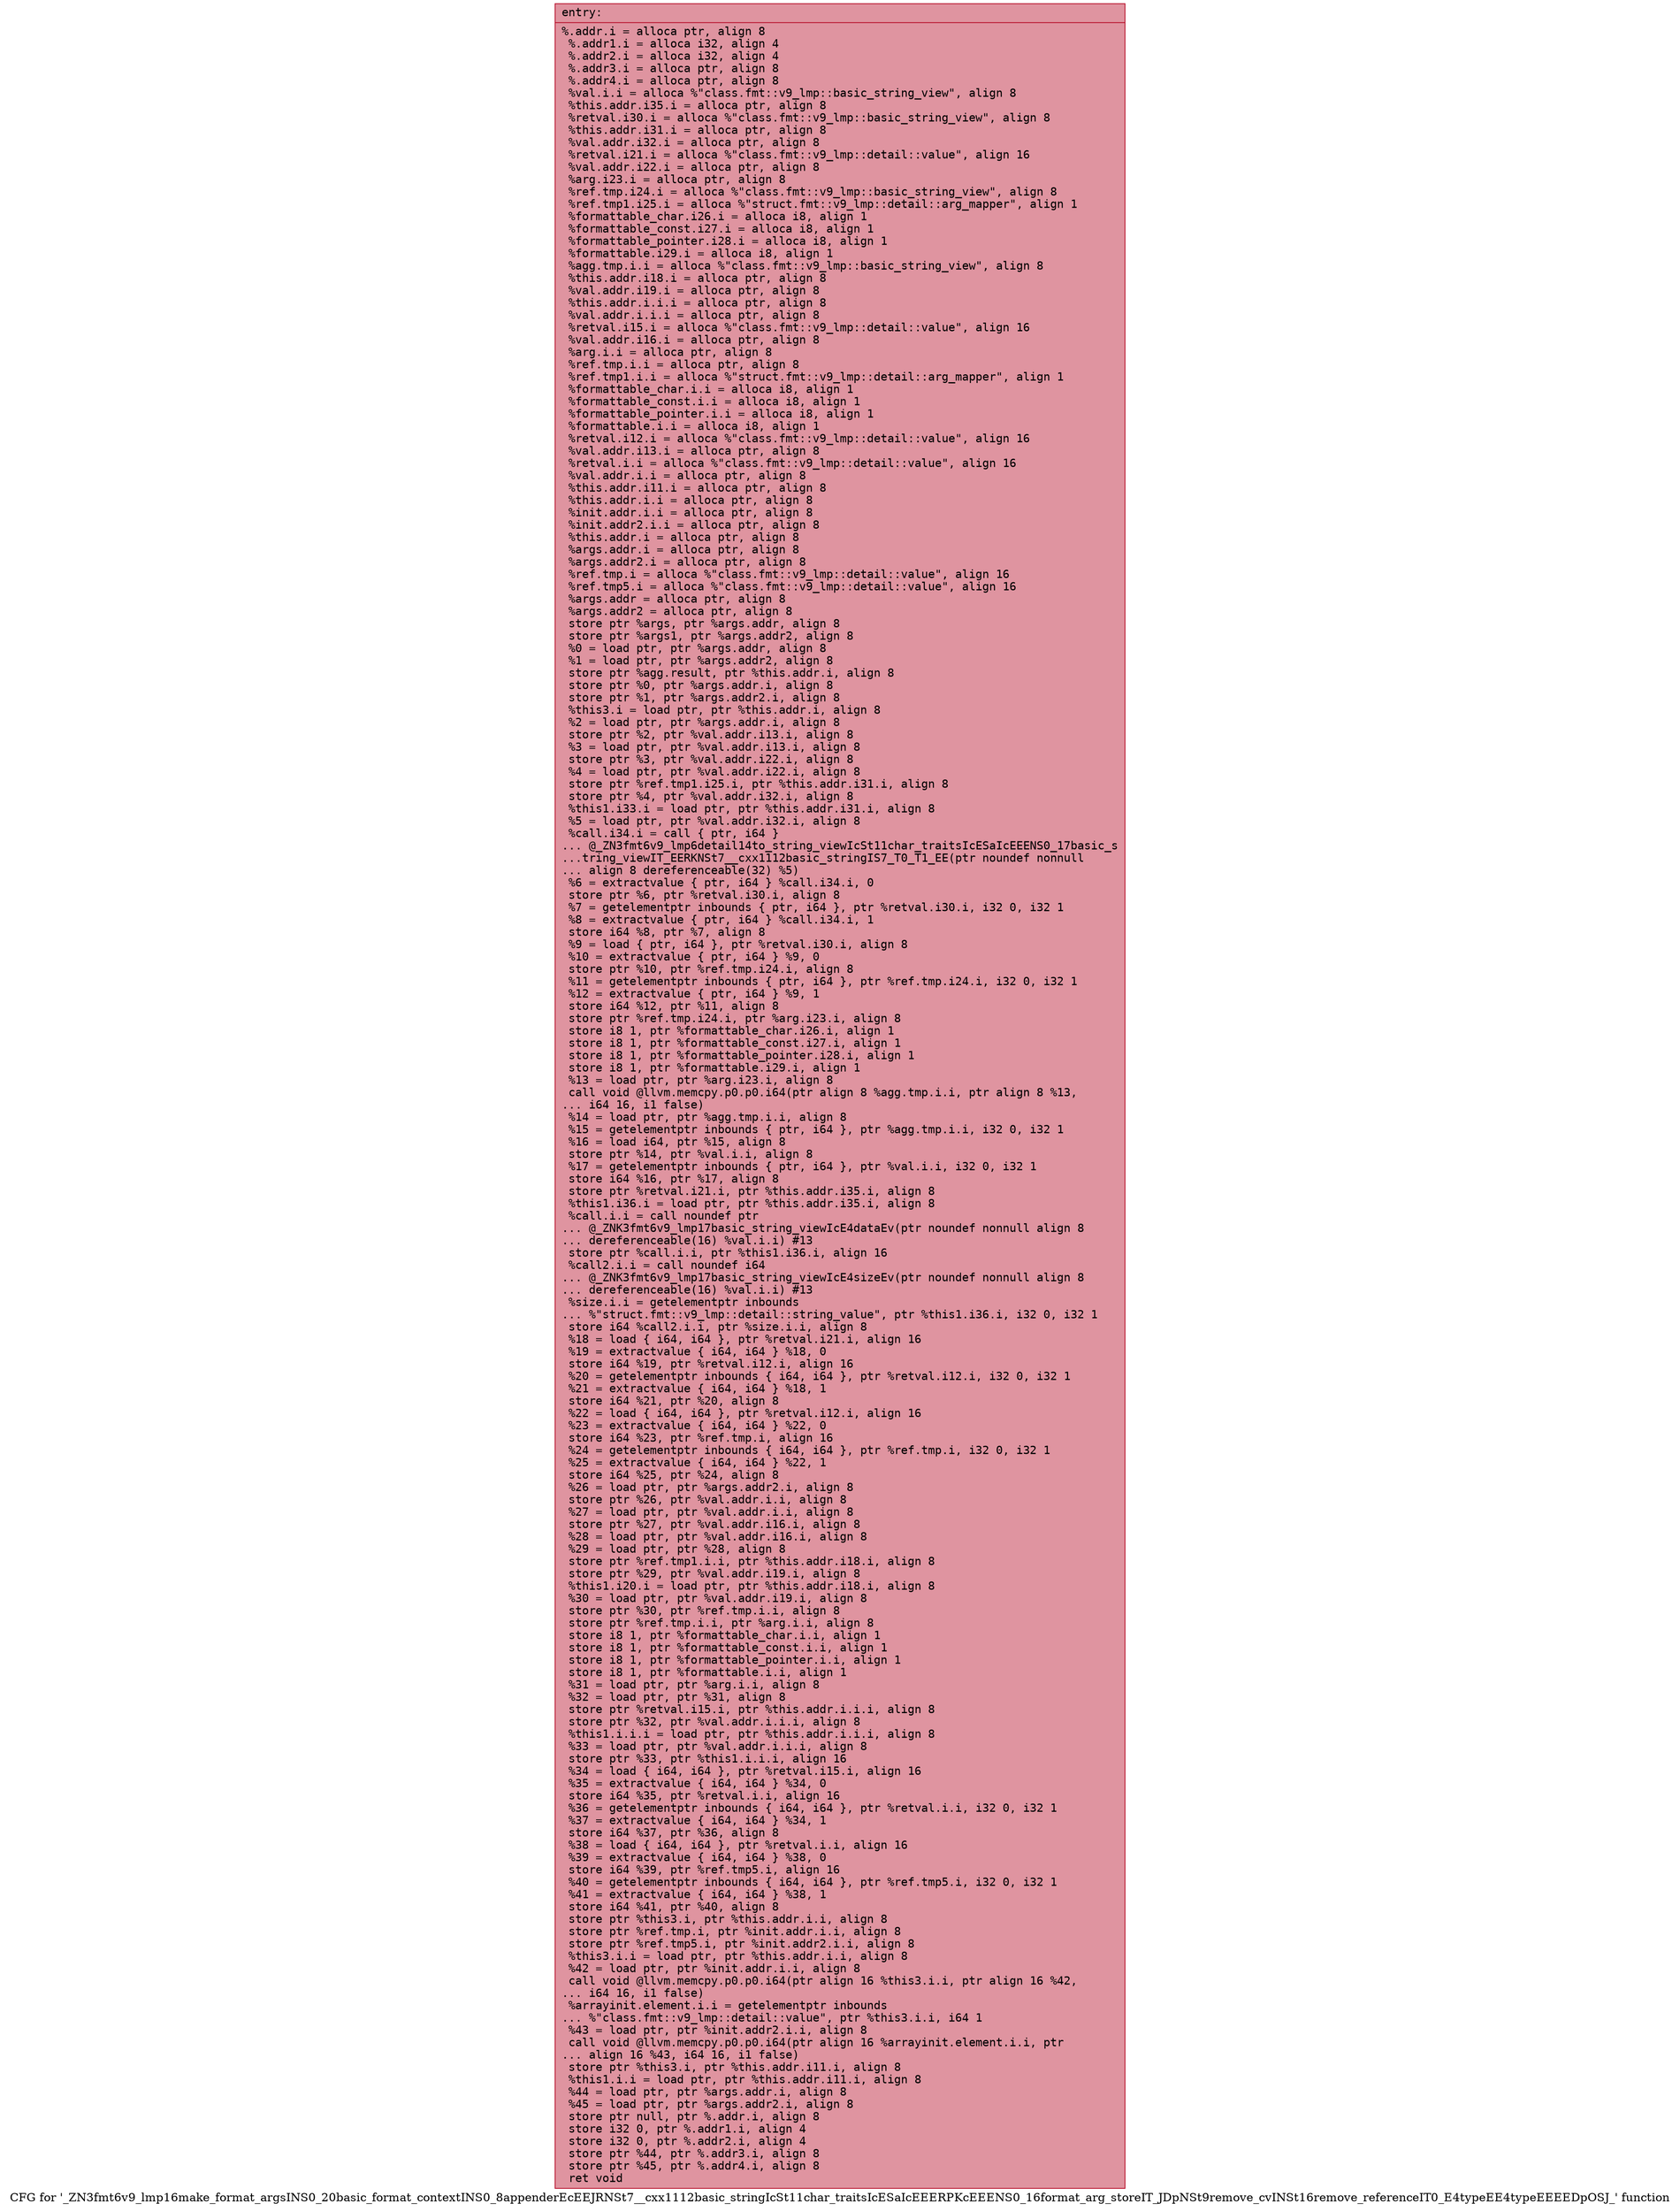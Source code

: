 digraph "CFG for '_ZN3fmt6v9_lmp16make_format_argsINS0_20basic_format_contextINS0_8appenderEcEEJRNSt7__cxx1112basic_stringIcSt11char_traitsIcESaIcEEERPKcEEENS0_16format_arg_storeIT_JDpNSt9remove_cvINSt16remove_referenceIT0_E4typeEE4typeEEEEDpOSJ_' function" {
	label="CFG for '_ZN3fmt6v9_lmp16make_format_argsINS0_20basic_format_contextINS0_8appenderEcEEJRNSt7__cxx1112basic_stringIcSt11char_traitsIcESaIcEEERPKcEEENS0_16format_arg_storeIT_JDpNSt9remove_cvINSt16remove_referenceIT0_E4typeEE4typeEEEEDpOSJ_' function";

	Node0x55e0693fe0c0 [shape=record,color="#b70d28ff", style=filled, fillcolor="#b70d2870" fontname="Courier",label="{entry:\l|  %.addr.i = alloca ptr, align 8\l  %.addr1.i = alloca i32, align 4\l  %.addr2.i = alloca i32, align 4\l  %.addr3.i = alloca ptr, align 8\l  %.addr4.i = alloca ptr, align 8\l  %val.i.i = alloca %\"class.fmt::v9_lmp::basic_string_view\", align 8\l  %this.addr.i35.i = alloca ptr, align 8\l  %retval.i30.i = alloca %\"class.fmt::v9_lmp::basic_string_view\", align 8\l  %this.addr.i31.i = alloca ptr, align 8\l  %val.addr.i32.i = alloca ptr, align 8\l  %retval.i21.i = alloca %\"class.fmt::v9_lmp::detail::value\", align 16\l  %val.addr.i22.i = alloca ptr, align 8\l  %arg.i23.i = alloca ptr, align 8\l  %ref.tmp.i24.i = alloca %\"class.fmt::v9_lmp::basic_string_view\", align 8\l  %ref.tmp1.i25.i = alloca %\"struct.fmt::v9_lmp::detail::arg_mapper\", align 1\l  %formattable_char.i26.i = alloca i8, align 1\l  %formattable_const.i27.i = alloca i8, align 1\l  %formattable_pointer.i28.i = alloca i8, align 1\l  %formattable.i29.i = alloca i8, align 1\l  %agg.tmp.i.i = alloca %\"class.fmt::v9_lmp::basic_string_view\", align 8\l  %this.addr.i18.i = alloca ptr, align 8\l  %val.addr.i19.i = alloca ptr, align 8\l  %this.addr.i.i.i = alloca ptr, align 8\l  %val.addr.i.i.i = alloca ptr, align 8\l  %retval.i15.i = alloca %\"class.fmt::v9_lmp::detail::value\", align 16\l  %val.addr.i16.i = alloca ptr, align 8\l  %arg.i.i = alloca ptr, align 8\l  %ref.tmp.i.i = alloca ptr, align 8\l  %ref.tmp1.i.i = alloca %\"struct.fmt::v9_lmp::detail::arg_mapper\", align 1\l  %formattable_char.i.i = alloca i8, align 1\l  %formattable_const.i.i = alloca i8, align 1\l  %formattable_pointer.i.i = alloca i8, align 1\l  %formattable.i.i = alloca i8, align 1\l  %retval.i12.i = alloca %\"class.fmt::v9_lmp::detail::value\", align 16\l  %val.addr.i13.i = alloca ptr, align 8\l  %retval.i.i = alloca %\"class.fmt::v9_lmp::detail::value\", align 16\l  %val.addr.i.i = alloca ptr, align 8\l  %this.addr.i11.i = alloca ptr, align 8\l  %this.addr.i.i = alloca ptr, align 8\l  %init.addr.i.i = alloca ptr, align 8\l  %init.addr2.i.i = alloca ptr, align 8\l  %this.addr.i = alloca ptr, align 8\l  %args.addr.i = alloca ptr, align 8\l  %args.addr2.i = alloca ptr, align 8\l  %ref.tmp.i = alloca %\"class.fmt::v9_lmp::detail::value\", align 16\l  %ref.tmp5.i = alloca %\"class.fmt::v9_lmp::detail::value\", align 16\l  %args.addr = alloca ptr, align 8\l  %args.addr2 = alloca ptr, align 8\l  store ptr %args, ptr %args.addr, align 8\l  store ptr %args1, ptr %args.addr2, align 8\l  %0 = load ptr, ptr %args.addr, align 8\l  %1 = load ptr, ptr %args.addr2, align 8\l  store ptr %agg.result, ptr %this.addr.i, align 8\l  store ptr %0, ptr %args.addr.i, align 8\l  store ptr %1, ptr %args.addr2.i, align 8\l  %this3.i = load ptr, ptr %this.addr.i, align 8\l  %2 = load ptr, ptr %args.addr.i, align 8\l  store ptr %2, ptr %val.addr.i13.i, align 8\l  %3 = load ptr, ptr %val.addr.i13.i, align 8\l  store ptr %3, ptr %val.addr.i22.i, align 8\l  %4 = load ptr, ptr %val.addr.i22.i, align 8\l  store ptr %ref.tmp1.i25.i, ptr %this.addr.i31.i, align 8\l  store ptr %4, ptr %val.addr.i32.i, align 8\l  %this1.i33.i = load ptr, ptr %this.addr.i31.i, align 8\l  %5 = load ptr, ptr %val.addr.i32.i, align 8\l  %call.i34.i = call \{ ptr, i64 \}\l... @_ZN3fmt6v9_lmp6detail14to_string_viewIcSt11char_traitsIcESaIcEEENS0_17basic_s\l...tring_viewIT_EERKNSt7__cxx1112basic_stringIS7_T0_T1_EE(ptr noundef nonnull\l... align 8 dereferenceable(32) %5)\l  %6 = extractvalue \{ ptr, i64 \} %call.i34.i, 0\l  store ptr %6, ptr %retval.i30.i, align 8\l  %7 = getelementptr inbounds \{ ptr, i64 \}, ptr %retval.i30.i, i32 0, i32 1\l  %8 = extractvalue \{ ptr, i64 \} %call.i34.i, 1\l  store i64 %8, ptr %7, align 8\l  %9 = load \{ ptr, i64 \}, ptr %retval.i30.i, align 8\l  %10 = extractvalue \{ ptr, i64 \} %9, 0\l  store ptr %10, ptr %ref.tmp.i24.i, align 8\l  %11 = getelementptr inbounds \{ ptr, i64 \}, ptr %ref.tmp.i24.i, i32 0, i32 1\l  %12 = extractvalue \{ ptr, i64 \} %9, 1\l  store i64 %12, ptr %11, align 8\l  store ptr %ref.tmp.i24.i, ptr %arg.i23.i, align 8\l  store i8 1, ptr %formattable_char.i26.i, align 1\l  store i8 1, ptr %formattable_const.i27.i, align 1\l  store i8 1, ptr %formattable_pointer.i28.i, align 1\l  store i8 1, ptr %formattable.i29.i, align 1\l  %13 = load ptr, ptr %arg.i23.i, align 8\l  call void @llvm.memcpy.p0.p0.i64(ptr align 8 %agg.tmp.i.i, ptr align 8 %13,\l... i64 16, i1 false)\l  %14 = load ptr, ptr %agg.tmp.i.i, align 8\l  %15 = getelementptr inbounds \{ ptr, i64 \}, ptr %agg.tmp.i.i, i32 0, i32 1\l  %16 = load i64, ptr %15, align 8\l  store ptr %14, ptr %val.i.i, align 8\l  %17 = getelementptr inbounds \{ ptr, i64 \}, ptr %val.i.i, i32 0, i32 1\l  store i64 %16, ptr %17, align 8\l  store ptr %retval.i21.i, ptr %this.addr.i35.i, align 8\l  %this1.i36.i = load ptr, ptr %this.addr.i35.i, align 8\l  %call.i.i = call noundef ptr\l... @_ZNK3fmt6v9_lmp17basic_string_viewIcE4dataEv(ptr noundef nonnull align 8\l... dereferenceable(16) %val.i.i) #13\l  store ptr %call.i.i, ptr %this1.i36.i, align 16\l  %call2.i.i = call noundef i64\l... @_ZNK3fmt6v9_lmp17basic_string_viewIcE4sizeEv(ptr noundef nonnull align 8\l... dereferenceable(16) %val.i.i) #13\l  %size.i.i = getelementptr inbounds\l... %\"struct.fmt::v9_lmp::detail::string_value\", ptr %this1.i36.i, i32 0, i32 1\l  store i64 %call2.i.i, ptr %size.i.i, align 8\l  %18 = load \{ i64, i64 \}, ptr %retval.i21.i, align 16\l  %19 = extractvalue \{ i64, i64 \} %18, 0\l  store i64 %19, ptr %retval.i12.i, align 16\l  %20 = getelementptr inbounds \{ i64, i64 \}, ptr %retval.i12.i, i32 0, i32 1\l  %21 = extractvalue \{ i64, i64 \} %18, 1\l  store i64 %21, ptr %20, align 8\l  %22 = load \{ i64, i64 \}, ptr %retval.i12.i, align 16\l  %23 = extractvalue \{ i64, i64 \} %22, 0\l  store i64 %23, ptr %ref.tmp.i, align 16\l  %24 = getelementptr inbounds \{ i64, i64 \}, ptr %ref.tmp.i, i32 0, i32 1\l  %25 = extractvalue \{ i64, i64 \} %22, 1\l  store i64 %25, ptr %24, align 8\l  %26 = load ptr, ptr %args.addr2.i, align 8\l  store ptr %26, ptr %val.addr.i.i, align 8\l  %27 = load ptr, ptr %val.addr.i.i, align 8\l  store ptr %27, ptr %val.addr.i16.i, align 8\l  %28 = load ptr, ptr %val.addr.i16.i, align 8\l  %29 = load ptr, ptr %28, align 8\l  store ptr %ref.tmp1.i.i, ptr %this.addr.i18.i, align 8\l  store ptr %29, ptr %val.addr.i19.i, align 8\l  %this1.i20.i = load ptr, ptr %this.addr.i18.i, align 8\l  %30 = load ptr, ptr %val.addr.i19.i, align 8\l  store ptr %30, ptr %ref.tmp.i.i, align 8\l  store ptr %ref.tmp.i.i, ptr %arg.i.i, align 8\l  store i8 1, ptr %formattable_char.i.i, align 1\l  store i8 1, ptr %formattable_const.i.i, align 1\l  store i8 1, ptr %formattable_pointer.i.i, align 1\l  store i8 1, ptr %formattable.i.i, align 1\l  %31 = load ptr, ptr %arg.i.i, align 8\l  %32 = load ptr, ptr %31, align 8\l  store ptr %retval.i15.i, ptr %this.addr.i.i.i, align 8\l  store ptr %32, ptr %val.addr.i.i.i, align 8\l  %this1.i.i.i = load ptr, ptr %this.addr.i.i.i, align 8\l  %33 = load ptr, ptr %val.addr.i.i.i, align 8\l  store ptr %33, ptr %this1.i.i.i, align 16\l  %34 = load \{ i64, i64 \}, ptr %retval.i15.i, align 16\l  %35 = extractvalue \{ i64, i64 \} %34, 0\l  store i64 %35, ptr %retval.i.i, align 16\l  %36 = getelementptr inbounds \{ i64, i64 \}, ptr %retval.i.i, i32 0, i32 1\l  %37 = extractvalue \{ i64, i64 \} %34, 1\l  store i64 %37, ptr %36, align 8\l  %38 = load \{ i64, i64 \}, ptr %retval.i.i, align 16\l  %39 = extractvalue \{ i64, i64 \} %38, 0\l  store i64 %39, ptr %ref.tmp5.i, align 16\l  %40 = getelementptr inbounds \{ i64, i64 \}, ptr %ref.tmp5.i, i32 0, i32 1\l  %41 = extractvalue \{ i64, i64 \} %38, 1\l  store i64 %41, ptr %40, align 8\l  store ptr %this3.i, ptr %this.addr.i.i, align 8\l  store ptr %ref.tmp.i, ptr %init.addr.i.i, align 8\l  store ptr %ref.tmp5.i, ptr %init.addr2.i.i, align 8\l  %this3.i.i = load ptr, ptr %this.addr.i.i, align 8\l  %42 = load ptr, ptr %init.addr.i.i, align 8\l  call void @llvm.memcpy.p0.p0.i64(ptr align 16 %this3.i.i, ptr align 16 %42,\l... i64 16, i1 false)\l  %arrayinit.element.i.i = getelementptr inbounds\l... %\"class.fmt::v9_lmp::detail::value\", ptr %this3.i.i, i64 1\l  %43 = load ptr, ptr %init.addr2.i.i, align 8\l  call void @llvm.memcpy.p0.p0.i64(ptr align 16 %arrayinit.element.i.i, ptr\l... align 16 %43, i64 16, i1 false)\l  store ptr %this3.i, ptr %this.addr.i11.i, align 8\l  %this1.i.i = load ptr, ptr %this.addr.i11.i, align 8\l  %44 = load ptr, ptr %args.addr.i, align 8\l  %45 = load ptr, ptr %args.addr2.i, align 8\l  store ptr null, ptr %.addr.i, align 8\l  store i32 0, ptr %.addr1.i, align 4\l  store i32 0, ptr %.addr2.i, align 4\l  store ptr %44, ptr %.addr3.i, align 8\l  store ptr %45, ptr %.addr4.i, align 8\l  ret void\l}"];
}
